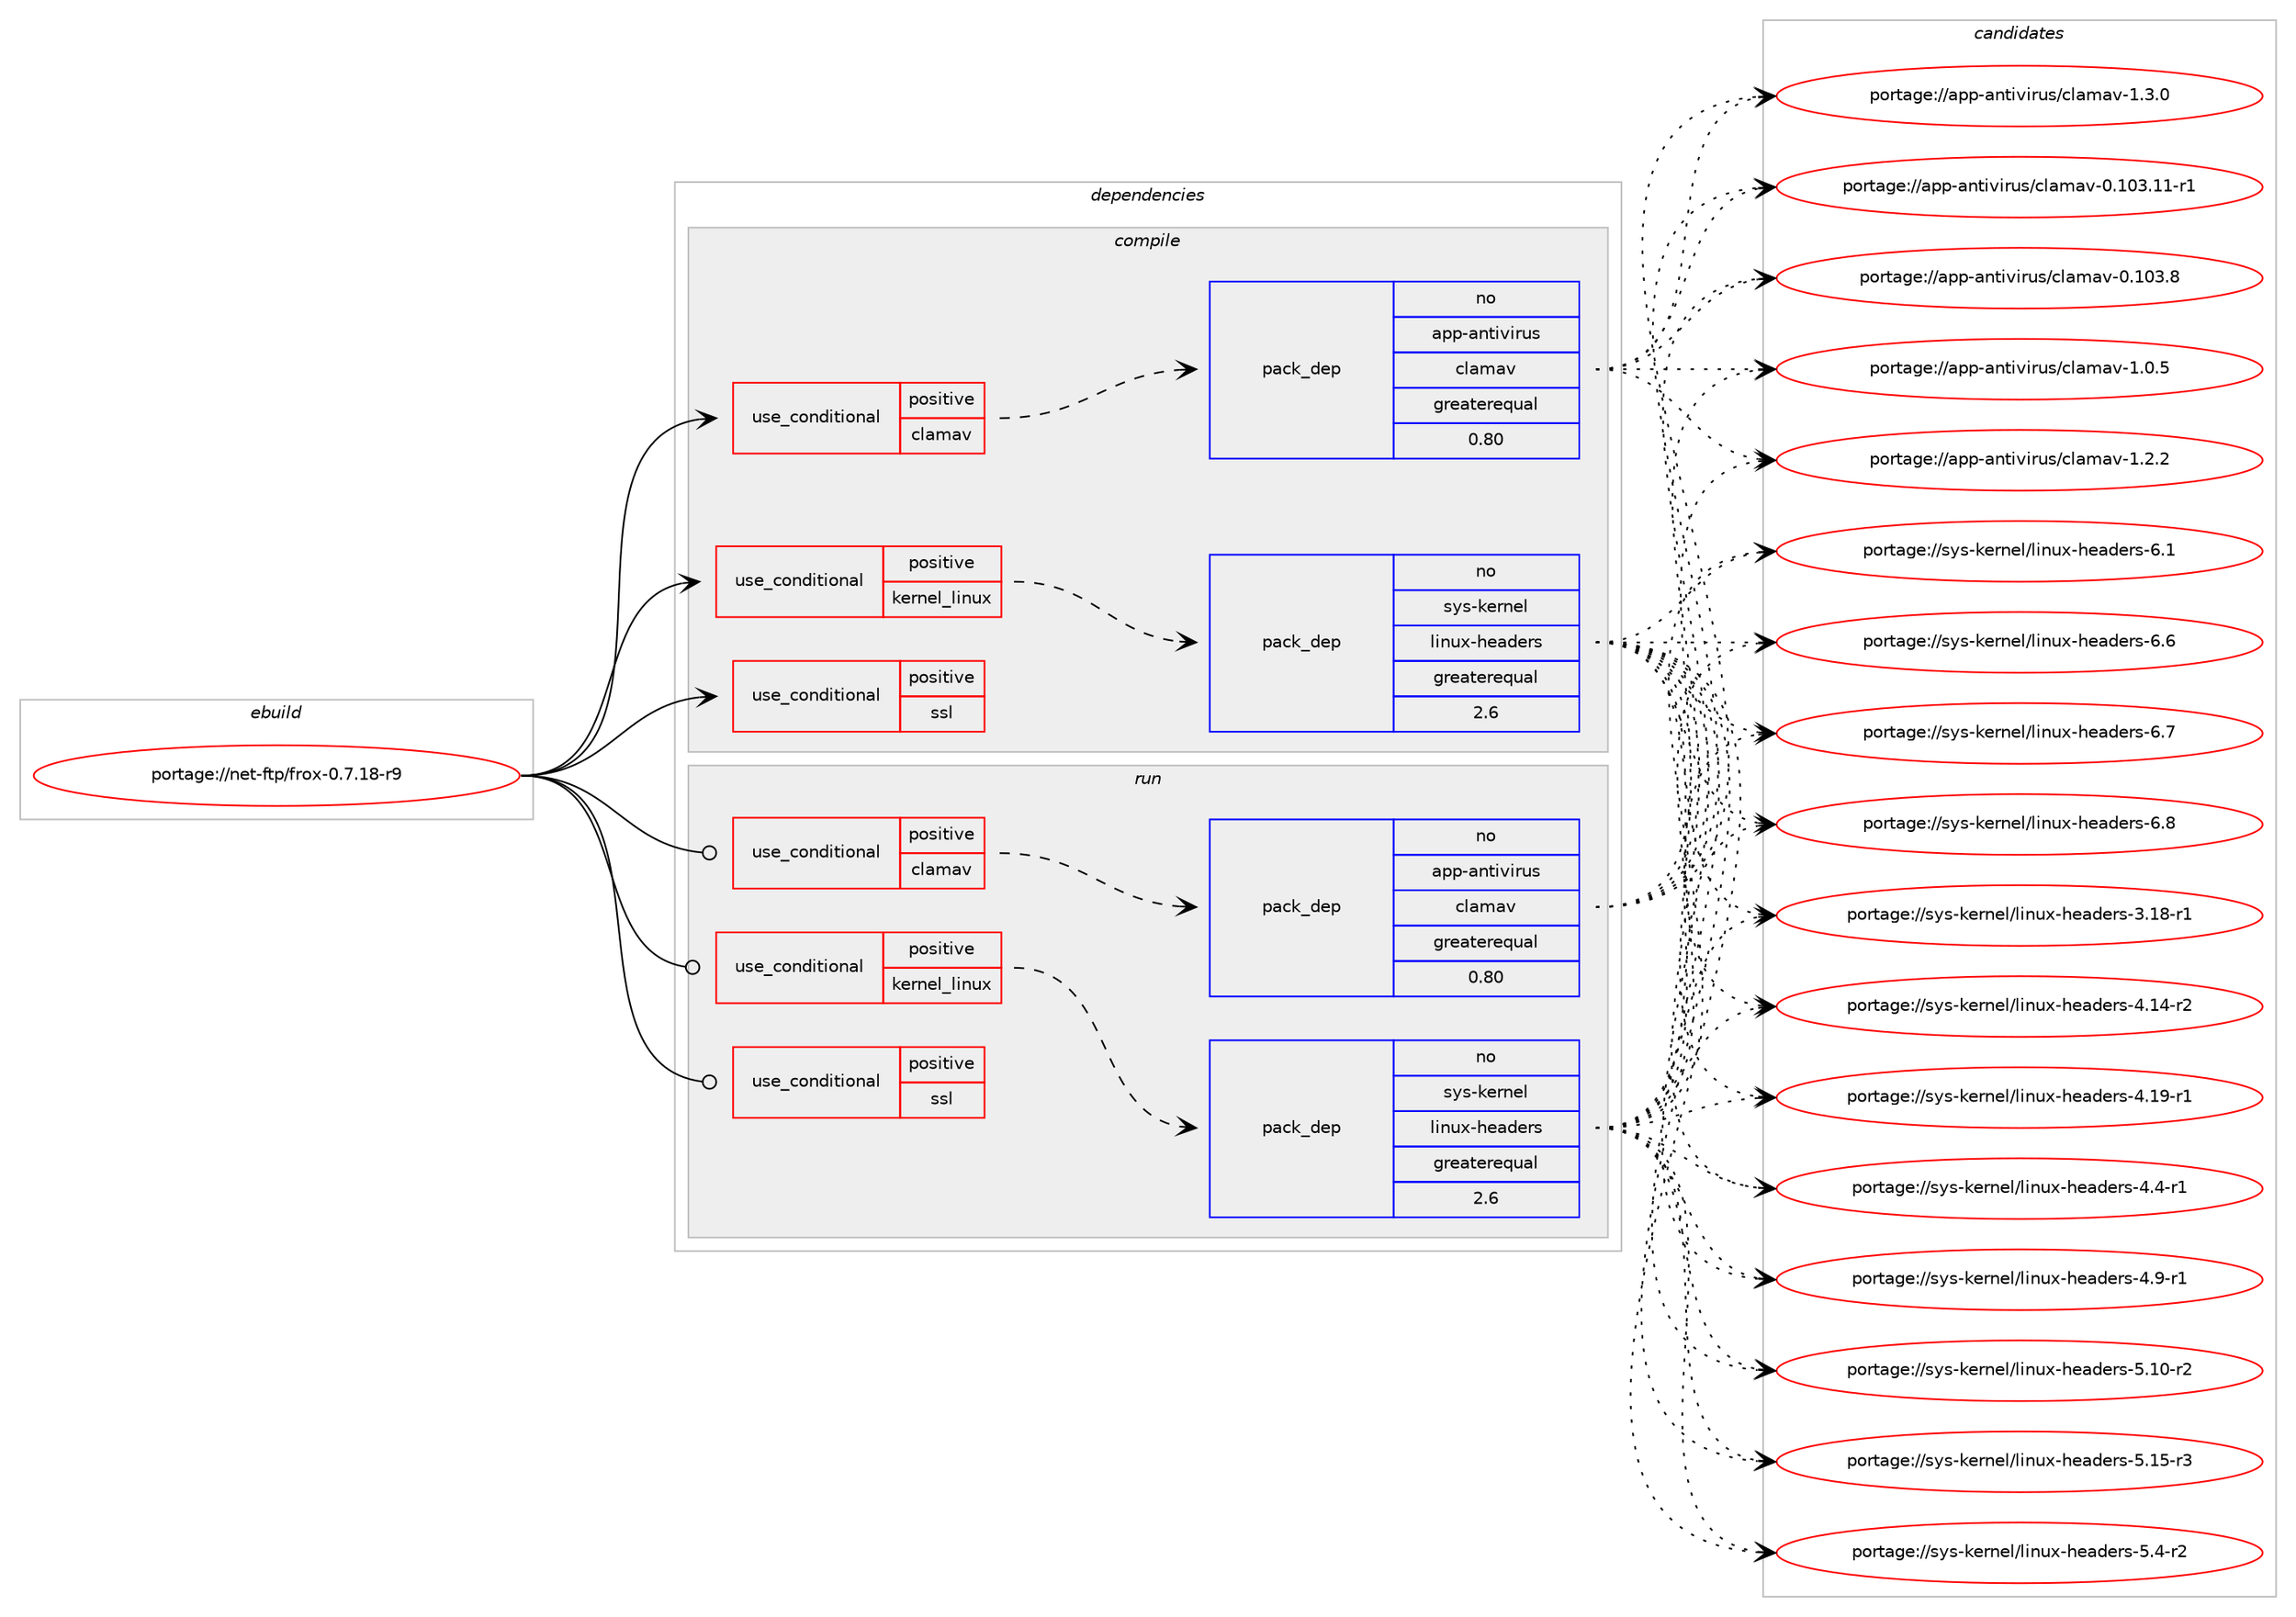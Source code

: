 digraph prolog {

# *************
# Graph options
# *************

newrank=true;
concentrate=true;
compound=true;
graph [rankdir=LR,fontname=Helvetica,fontsize=10,ranksep=1.5];#, ranksep=2.5, nodesep=0.2];
edge  [arrowhead=vee];
node  [fontname=Helvetica,fontsize=10];

# **********
# The ebuild
# **********

subgraph cluster_leftcol {
color=gray;
rank=same;
label=<<i>ebuild</i>>;
id [label="portage://net-ftp/frox-0.7.18-r9", color=red, width=4, href="../net-ftp/frox-0.7.18-r9.svg"];
}

# ****************
# The dependencies
# ****************

subgraph cluster_midcol {
color=gray;
label=<<i>dependencies</i>>;
subgraph cluster_compile {
fillcolor="#eeeeee";
style=filled;
label=<<i>compile</i>>;
subgraph cond331 {
dependency454 [label=<<TABLE BORDER="0" CELLBORDER="1" CELLSPACING="0" CELLPADDING="4"><TR><TD ROWSPAN="3" CELLPADDING="10">use_conditional</TD></TR><TR><TD>positive</TD></TR><TR><TD>clamav</TD></TR></TABLE>>, shape=none, color=red];
subgraph pack116 {
dependency455 [label=<<TABLE BORDER="0" CELLBORDER="1" CELLSPACING="0" CELLPADDING="4" WIDTH="220"><TR><TD ROWSPAN="6" CELLPADDING="30">pack_dep</TD></TR><TR><TD WIDTH="110">no</TD></TR><TR><TD>app-antivirus</TD></TR><TR><TD>clamav</TD></TR><TR><TD>greaterequal</TD></TR><TR><TD>0.80</TD></TR></TABLE>>, shape=none, color=blue];
}
dependency454:e -> dependency455:w [weight=20,style="dashed",arrowhead="vee"];
}
id:e -> dependency454:w [weight=20,style="solid",arrowhead="vee"];
subgraph cond332 {
dependency456 [label=<<TABLE BORDER="0" CELLBORDER="1" CELLSPACING="0" CELLPADDING="4"><TR><TD ROWSPAN="3" CELLPADDING="10">use_conditional</TD></TR><TR><TD>positive</TD></TR><TR><TD>kernel_linux</TD></TR></TABLE>>, shape=none, color=red];
subgraph pack117 {
dependency457 [label=<<TABLE BORDER="0" CELLBORDER="1" CELLSPACING="0" CELLPADDING="4" WIDTH="220"><TR><TD ROWSPAN="6" CELLPADDING="30">pack_dep</TD></TR><TR><TD WIDTH="110">no</TD></TR><TR><TD>sys-kernel</TD></TR><TR><TD>linux-headers</TD></TR><TR><TD>greaterequal</TD></TR><TR><TD>2.6</TD></TR></TABLE>>, shape=none, color=blue];
}
dependency456:e -> dependency457:w [weight=20,style="dashed",arrowhead="vee"];
}
id:e -> dependency456:w [weight=20,style="solid",arrowhead="vee"];
subgraph cond333 {
dependency458 [label=<<TABLE BORDER="0" CELLBORDER="1" CELLSPACING="0" CELLPADDING="4"><TR><TD ROWSPAN="3" CELLPADDING="10">use_conditional</TD></TR><TR><TD>positive</TD></TR><TR><TD>ssl</TD></TR></TABLE>>, shape=none, color=red];
# *** BEGIN UNKNOWN DEPENDENCY TYPE (TODO) ***
# dependency458 -> package_dependency(portage://net-ftp/frox-0.7.18-r9,install,no,dev-libs,openssl,none,[,,],[slot(0),equal],[])
# *** END UNKNOWN DEPENDENCY TYPE (TODO) ***

}
id:e -> dependency458:w [weight=20,style="solid",arrowhead="vee"];
# *** BEGIN UNKNOWN DEPENDENCY TYPE (TODO) ***
# id -> package_dependency(portage://net-ftp/frox-0.7.18-r9,install,no,acct-group,ftpproxy,none,[,,],[],[])
# *** END UNKNOWN DEPENDENCY TYPE (TODO) ***

# *** BEGIN UNKNOWN DEPENDENCY TYPE (TODO) ***
# id -> package_dependency(portage://net-ftp/frox-0.7.18-r9,install,no,acct-user,ftpproxy,none,[,,],[],[])
# *** END UNKNOWN DEPENDENCY TYPE (TODO) ***

}
subgraph cluster_compileandrun {
fillcolor="#eeeeee";
style=filled;
label=<<i>compile and run</i>>;
}
subgraph cluster_run {
fillcolor="#eeeeee";
style=filled;
label=<<i>run</i>>;
subgraph cond334 {
dependency459 [label=<<TABLE BORDER="0" CELLBORDER="1" CELLSPACING="0" CELLPADDING="4"><TR><TD ROWSPAN="3" CELLPADDING="10">use_conditional</TD></TR><TR><TD>positive</TD></TR><TR><TD>clamav</TD></TR></TABLE>>, shape=none, color=red];
subgraph pack118 {
dependency460 [label=<<TABLE BORDER="0" CELLBORDER="1" CELLSPACING="0" CELLPADDING="4" WIDTH="220"><TR><TD ROWSPAN="6" CELLPADDING="30">pack_dep</TD></TR><TR><TD WIDTH="110">no</TD></TR><TR><TD>app-antivirus</TD></TR><TR><TD>clamav</TD></TR><TR><TD>greaterequal</TD></TR><TR><TD>0.80</TD></TR></TABLE>>, shape=none, color=blue];
}
dependency459:e -> dependency460:w [weight=20,style="dashed",arrowhead="vee"];
}
id:e -> dependency459:w [weight=20,style="solid",arrowhead="odot"];
subgraph cond335 {
dependency461 [label=<<TABLE BORDER="0" CELLBORDER="1" CELLSPACING="0" CELLPADDING="4"><TR><TD ROWSPAN="3" CELLPADDING="10">use_conditional</TD></TR><TR><TD>positive</TD></TR><TR><TD>kernel_linux</TD></TR></TABLE>>, shape=none, color=red];
subgraph pack119 {
dependency462 [label=<<TABLE BORDER="0" CELLBORDER="1" CELLSPACING="0" CELLPADDING="4" WIDTH="220"><TR><TD ROWSPAN="6" CELLPADDING="30">pack_dep</TD></TR><TR><TD WIDTH="110">no</TD></TR><TR><TD>sys-kernel</TD></TR><TR><TD>linux-headers</TD></TR><TR><TD>greaterequal</TD></TR><TR><TD>2.6</TD></TR></TABLE>>, shape=none, color=blue];
}
dependency461:e -> dependency462:w [weight=20,style="dashed",arrowhead="vee"];
}
id:e -> dependency461:w [weight=20,style="solid",arrowhead="odot"];
subgraph cond336 {
dependency463 [label=<<TABLE BORDER="0" CELLBORDER="1" CELLSPACING="0" CELLPADDING="4"><TR><TD ROWSPAN="3" CELLPADDING="10">use_conditional</TD></TR><TR><TD>positive</TD></TR><TR><TD>ssl</TD></TR></TABLE>>, shape=none, color=red];
# *** BEGIN UNKNOWN DEPENDENCY TYPE (TODO) ***
# dependency463 -> package_dependency(portage://net-ftp/frox-0.7.18-r9,run,no,dev-libs,openssl,none,[,,],[slot(0),equal],[])
# *** END UNKNOWN DEPENDENCY TYPE (TODO) ***

}
id:e -> dependency463:w [weight=20,style="solid",arrowhead="odot"];
# *** BEGIN UNKNOWN DEPENDENCY TYPE (TODO) ***
# id -> package_dependency(portage://net-ftp/frox-0.7.18-r9,run,no,acct-group,ftpproxy,none,[,,],[],[])
# *** END UNKNOWN DEPENDENCY TYPE (TODO) ***

# *** BEGIN UNKNOWN DEPENDENCY TYPE (TODO) ***
# id -> package_dependency(portage://net-ftp/frox-0.7.18-r9,run,no,acct-user,ftpproxy,none,[,,],[],[])
# *** END UNKNOWN DEPENDENCY TYPE (TODO) ***

}
}

# **************
# The candidates
# **************

subgraph cluster_choices {
rank=same;
color=gray;
label=<<i>candidates</i>>;

subgraph choice116 {
color=black;
nodesep=1;
choice971121124597110116105118105114117115479910897109971184548464948514649494511449 [label="portage://app-antivirus/clamav-0.103.11-r1", color=red, width=4,href="../app-antivirus/clamav-0.103.11-r1.svg"];
choice971121124597110116105118105114117115479910897109971184548464948514656 [label="portage://app-antivirus/clamav-0.103.8", color=red, width=4,href="../app-antivirus/clamav-0.103.8.svg"];
choice97112112459711011610511810511411711547991089710997118454946484653 [label="portage://app-antivirus/clamav-1.0.5", color=red, width=4,href="../app-antivirus/clamav-1.0.5.svg"];
choice97112112459711011610511810511411711547991089710997118454946504650 [label="portage://app-antivirus/clamav-1.2.2", color=red, width=4,href="../app-antivirus/clamav-1.2.2.svg"];
choice97112112459711011610511810511411711547991089710997118454946514648 [label="portage://app-antivirus/clamav-1.3.0", color=red, width=4,href="../app-antivirus/clamav-1.3.0.svg"];
dependency455:e -> choice971121124597110116105118105114117115479910897109971184548464948514649494511449:w [style=dotted,weight="100"];
dependency455:e -> choice971121124597110116105118105114117115479910897109971184548464948514656:w [style=dotted,weight="100"];
dependency455:e -> choice97112112459711011610511810511411711547991089710997118454946484653:w [style=dotted,weight="100"];
dependency455:e -> choice97112112459711011610511810511411711547991089710997118454946504650:w [style=dotted,weight="100"];
dependency455:e -> choice97112112459711011610511810511411711547991089710997118454946514648:w [style=dotted,weight="100"];
}
subgraph choice117 {
color=black;
nodesep=1;
choice1151211154510710111411010110847108105110117120451041019710010111411545514649564511449 [label="portage://sys-kernel/linux-headers-3.18-r1", color=red, width=4,href="../sys-kernel/linux-headers-3.18-r1.svg"];
choice1151211154510710111411010110847108105110117120451041019710010111411545524649524511450 [label="portage://sys-kernel/linux-headers-4.14-r2", color=red, width=4,href="../sys-kernel/linux-headers-4.14-r2.svg"];
choice1151211154510710111411010110847108105110117120451041019710010111411545524649574511449 [label="portage://sys-kernel/linux-headers-4.19-r1", color=red, width=4,href="../sys-kernel/linux-headers-4.19-r1.svg"];
choice11512111545107101114110101108471081051101171204510410197100101114115455246524511449 [label="portage://sys-kernel/linux-headers-4.4-r1", color=red, width=4,href="../sys-kernel/linux-headers-4.4-r1.svg"];
choice11512111545107101114110101108471081051101171204510410197100101114115455246574511449 [label="portage://sys-kernel/linux-headers-4.9-r1", color=red, width=4,href="../sys-kernel/linux-headers-4.9-r1.svg"];
choice1151211154510710111411010110847108105110117120451041019710010111411545534649484511450 [label="portage://sys-kernel/linux-headers-5.10-r2", color=red, width=4,href="../sys-kernel/linux-headers-5.10-r2.svg"];
choice1151211154510710111411010110847108105110117120451041019710010111411545534649534511451 [label="portage://sys-kernel/linux-headers-5.15-r3", color=red, width=4,href="../sys-kernel/linux-headers-5.15-r3.svg"];
choice11512111545107101114110101108471081051101171204510410197100101114115455346524511450 [label="portage://sys-kernel/linux-headers-5.4-r2", color=red, width=4,href="../sys-kernel/linux-headers-5.4-r2.svg"];
choice1151211154510710111411010110847108105110117120451041019710010111411545544649 [label="portage://sys-kernel/linux-headers-6.1", color=red, width=4,href="../sys-kernel/linux-headers-6.1.svg"];
choice1151211154510710111411010110847108105110117120451041019710010111411545544654 [label="portage://sys-kernel/linux-headers-6.6", color=red, width=4,href="../sys-kernel/linux-headers-6.6.svg"];
choice1151211154510710111411010110847108105110117120451041019710010111411545544655 [label="portage://sys-kernel/linux-headers-6.7", color=red, width=4,href="../sys-kernel/linux-headers-6.7.svg"];
choice1151211154510710111411010110847108105110117120451041019710010111411545544656 [label="portage://sys-kernel/linux-headers-6.8", color=red, width=4,href="../sys-kernel/linux-headers-6.8.svg"];
dependency457:e -> choice1151211154510710111411010110847108105110117120451041019710010111411545514649564511449:w [style=dotted,weight="100"];
dependency457:e -> choice1151211154510710111411010110847108105110117120451041019710010111411545524649524511450:w [style=dotted,weight="100"];
dependency457:e -> choice1151211154510710111411010110847108105110117120451041019710010111411545524649574511449:w [style=dotted,weight="100"];
dependency457:e -> choice11512111545107101114110101108471081051101171204510410197100101114115455246524511449:w [style=dotted,weight="100"];
dependency457:e -> choice11512111545107101114110101108471081051101171204510410197100101114115455246574511449:w [style=dotted,weight="100"];
dependency457:e -> choice1151211154510710111411010110847108105110117120451041019710010111411545534649484511450:w [style=dotted,weight="100"];
dependency457:e -> choice1151211154510710111411010110847108105110117120451041019710010111411545534649534511451:w [style=dotted,weight="100"];
dependency457:e -> choice11512111545107101114110101108471081051101171204510410197100101114115455346524511450:w [style=dotted,weight="100"];
dependency457:e -> choice1151211154510710111411010110847108105110117120451041019710010111411545544649:w [style=dotted,weight="100"];
dependency457:e -> choice1151211154510710111411010110847108105110117120451041019710010111411545544654:w [style=dotted,weight="100"];
dependency457:e -> choice1151211154510710111411010110847108105110117120451041019710010111411545544655:w [style=dotted,weight="100"];
dependency457:e -> choice1151211154510710111411010110847108105110117120451041019710010111411545544656:w [style=dotted,weight="100"];
}
subgraph choice118 {
color=black;
nodesep=1;
choice971121124597110116105118105114117115479910897109971184548464948514649494511449 [label="portage://app-antivirus/clamav-0.103.11-r1", color=red, width=4,href="../app-antivirus/clamav-0.103.11-r1.svg"];
choice971121124597110116105118105114117115479910897109971184548464948514656 [label="portage://app-antivirus/clamav-0.103.8", color=red, width=4,href="../app-antivirus/clamav-0.103.8.svg"];
choice97112112459711011610511810511411711547991089710997118454946484653 [label="portage://app-antivirus/clamav-1.0.5", color=red, width=4,href="../app-antivirus/clamav-1.0.5.svg"];
choice97112112459711011610511810511411711547991089710997118454946504650 [label="portage://app-antivirus/clamav-1.2.2", color=red, width=4,href="../app-antivirus/clamav-1.2.2.svg"];
choice97112112459711011610511810511411711547991089710997118454946514648 [label="portage://app-antivirus/clamav-1.3.0", color=red, width=4,href="../app-antivirus/clamav-1.3.0.svg"];
dependency460:e -> choice971121124597110116105118105114117115479910897109971184548464948514649494511449:w [style=dotted,weight="100"];
dependency460:e -> choice971121124597110116105118105114117115479910897109971184548464948514656:w [style=dotted,weight="100"];
dependency460:e -> choice97112112459711011610511810511411711547991089710997118454946484653:w [style=dotted,weight="100"];
dependency460:e -> choice97112112459711011610511810511411711547991089710997118454946504650:w [style=dotted,weight="100"];
dependency460:e -> choice97112112459711011610511810511411711547991089710997118454946514648:w [style=dotted,weight="100"];
}
subgraph choice119 {
color=black;
nodesep=1;
choice1151211154510710111411010110847108105110117120451041019710010111411545514649564511449 [label="portage://sys-kernel/linux-headers-3.18-r1", color=red, width=4,href="../sys-kernel/linux-headers-3.18-r1.svg"];
choice1151211154510710111411010110847108105110117120451041019710010111411545524649524511450 [label="portage://sys-kernel/linux-headers-4.14-r2", color=red, width=4,href="../sys-kernel/linux-headers-4.14-r2.svg"];
choice1151211154510710111411010110847108105110117120451041019710010111411545524649574511449 [label="portage://sys-kernel/linux-headers-4.19-r1", color=red, width=4,href="../sys-kernel/linux-headers-4.19-r1.svg"];
choice11512111545107101114110101108471081051101171204510410197100101114115455246524511449 [label="portage://sys-kernel/linux-headers-4.4-r1", color=red, width=4,href="../sys-kernel/linux-headers-4.4-r1.svg"];
choice11512111545107101114110101108471081051101171204510410197100101114115455246574511449 [label="portage://sys-kernel/linux-headers-4.9-r1", color=red, width=4,href="../sys-kernel/linux-headers-4.9-r1.svg"];
choice1151211154510710111411010110847108105110117120451041019710010111411545534649484511450 [label="portage://sys-kernel/linux-headers-5.10-r2", color=red, width=4,href="../sys-kernel/linux-headers-5.10-r2.svg"];
choice1151211154510710111411010110847108105110117120451041019710010111411545534649534511451 [label="portage://sys-kernel/linux-headers-5.15-r3", color=red, width=4,href="../sys-kernel/linux-headers-5.15-r3.svg"];
choice11512111545107101114110101108471081051101171204510410197100101114115455346524511450 [label="portage://sys-kernel/linux-headers-5.4-r2", color=red, width=4,href="../sys-kernel/linux-headers-5.4-r2.svg"];
choice1151211154510710111411010110847108105110117120451041019710010111411545544649 [label="portage://sys-kernel/linux-headers-6.1", color=red, width=4,href="../sys-kernel/linux-headers-6.1.svg"];
choice1151211154510710111411010110847108105110117120451041019710010111411545544654 [label="portage://sys-kernel/linux-headers-6.6", color=red, width=4,href="../sys-kernel/linux-headers-6.6.svg"];
choice1151211154510710111411010110847108105110117120451041019710010111411545544655 [label="portage://sys-kernel/linux-headers-6.7", color=red, width=4,href="../sys-kernel/linux-headers-6.7.svg"];
choice1151211154510710111411010110847108105110117120451041019710010111411545544656 [label="portage://sys-kernel/linux-headers-6.8", color=red, width=4,href="../sys-kernel/linux-headers-6.8.svg"];
dependency462:e -> choice1151211154510710111411010110847108105110117120451041019710010111411545514649564511449:w [style=dotted,weight="100"];
dependency462:e -> choice1151211154510710111411010110847108105110117120451041019710010111411545524649524511450:w [style=dotted,weight="100"];
dependency462:e -> choice1151211154510710111411010110847108105110117120451041019710010111411545524649574511449:w [style=dotted,weight="100"];
dependency462:e -> choice11512111545107101114110101108471081051101171204510410197100101114115455246524511449:w [style=dotted,weight="100"];
dependency462:e -> choice11512111545107101114110101108471081051101171204510410197100101114115455246574511449:w [style=dotted,weight="100"];
dependency462:e -> choice1151211154510710111411010110847108105110117120451041019710010111411545534649484511450:w [style=dotted,weight="100"];
dependency462:e -> choice1151211154510710111411010110847108105110117120451041019710010111411545534649534511451:w [style=dotted,weight="100"];
dependency462:e -> choice11512111545107101114110101108471081051101171204510410197100101114115455346524511450:w [style=dotted,weight="100"];
dependency462:e -> choice1151211154510710111411010110847108105110117120451041019710010111411545544649:w [style=dotted,weight="100"];
dependency462:e -> choice1151211154510710111411010110847108105110117120451041019710010111411545544654:w [style=dotted,weight="100"];
dependency462:e -> choice1151211154510710111411010110847108105110117120451041019710010111411545544655:w [style=dotted,weight="100"];
dependency462:e -> choice1151211154510710111411010110847108105110117120451041019710010111411545544656:w [style=dotted,weight="100"];
}
}

}
